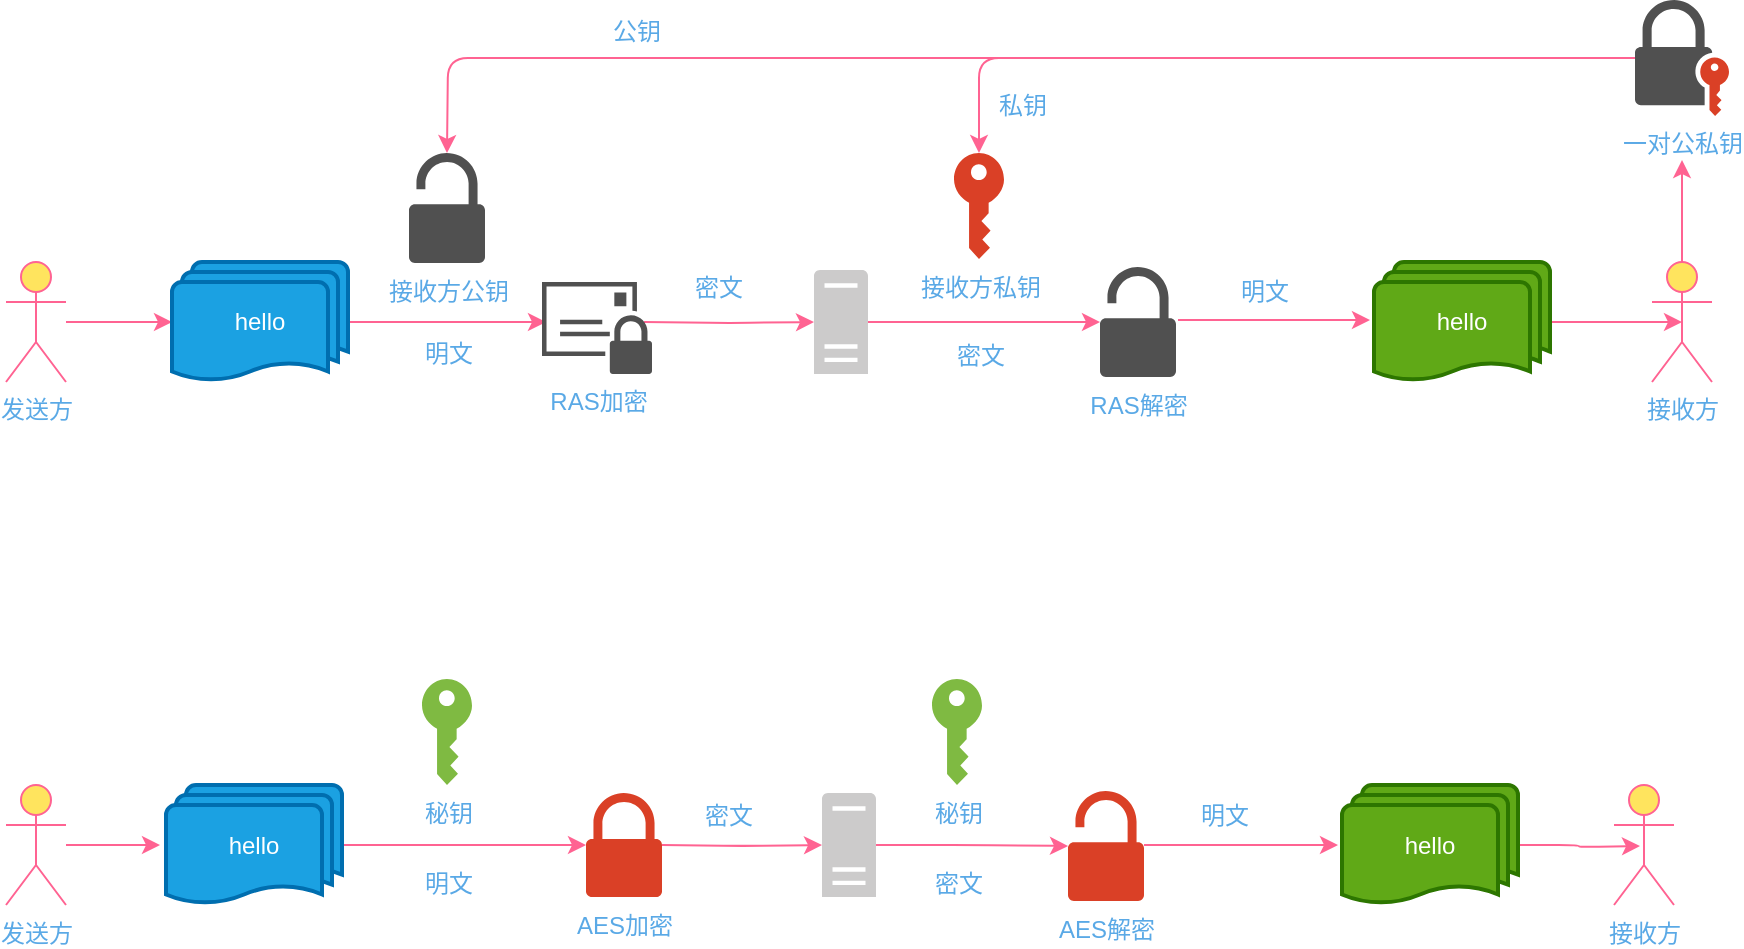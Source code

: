 <mxfile>
    <diagram id="boIPRINJ2YQL5eu0XOoe" name="第 1 页">
        <mxGraphModel dx="1008" dy="606" grid="0" gridSize="10" guides="1" tooltips="1" connect="1" arrows="1" fold="1" page="0" pageScale="1" pageWidth="827" pageHeight="1169" background="#ffffff" math="0" shadow="0">
            <root>
                <mxCell id="0"/>
                <mxCell id="1" parent="0"/>
                <mxCell id="4" value="" style="edgeStyle=orthogonalEdgeStyle;curved=0;rounded=1;sketch=0;orthogonalLoop=1;jettySize=auto;html=1;strokeColor=#FF6392;fillColor=#FFE45E;entryX=0;entryY=0.5;entryDx=0;entryDy=0;entryPerimeter=0;fontColor=#5AA9E6;" parent="1" source="2" target="8" edge="1">
                    <mxGeometry relative="1" as="geometry">
                        <mxPoint x="408" y="249" as="targetPoint"/>
                        <Array as="points"/>
                    </mxGeometry>
                </mxCell>
                <mxCell id="2" value="发送方" style="shape=umlActor;verticalLabelPosition=bottom;verticalAlign=top;html=1;fillColor=#FFE45E;strokeColor=#FF6392;fontColor=#5AA9E6;" parent="1" vertex="1">
                    <mxGeometry x="47" y="229" width="30" height="60" as="geometry"/>
                </mxCell>
                <mxCell id="101" style="edgeStyle=orthogonalEdgeStyle;curved=0;rounded=1;sketch=0;orthogonalLoop=1;jettySize=auto;html=1;strokeColor=#FF6392;fillColor=#FFE45E;fontColor=#5AA9E6;" edge="1" parent="1" source="3">
                    <mxGeometry relative="1" as="geometry">
                        <mxPoint x="885" y="178" as="targetPoint"/>
                    </mxGeometry>
                </mxCell>
                <mxCell id="3" value="接收方" style="shape=umlActor;verticalLabelPosition=bottom;verticalAlign=top;html=1;fillColor=#FFE45E;strokeColor=#FF6392;fontColor=#5AA9E6;" parent="1" vertex="1">
                    <mxGeometry x="870" y="229" width="30" height="60" as="geometry"/>
                </mxCell>
                <mxCell id="10" style="edgeStyle=orthogonalEdgeStyle;curved=0;rounded=1;sketch=0;orthogonalLoop=1;jettySize=auto;html=1;exitX=1;exitY=0.5;exitDx=0;exitDy=0;exitPerimeter=0;strokeColor=#FF6392;fillColor=#FFE45E;fontColor=#5AA9E6;" parent="1" source="8" edge="1">
                    <mxGeometry relative="1" as="geometry">
                        <mxPoint x="317" y="259" as="targetPoint"/>
                    </mxGeometry>
                </mxCell>
                <mxCell id="8" value="hello" style="strokeWidth=2;html=1;shape=mxgraph.flowchart.multi-document;whiteSpace=wrap;rounded=0;sketch=0;fillColor=#1ba1e2;strokeColor=#006EAF;fontColor=#FFFFFF;" parent="1" vertex="1">
                    <mxGeometry x="130" y="229" width="88" height="60" as="geometry"/>
                </mxCell>
                <mxCell id="19" style="edgeStyle=orthogonalEdgeStyle;curved=0;rounded=1;sketch=0;orthogonalLoop=1;jettySize=auto;html=1;strokeColor=#FF6392;fillColor=#FFE45E;fontColor=#5AA9E6;" parent="1" source="18" target="113" edge="1">
                    <mxGeometry relative="1" as="geometry">
                        <mxPoint x="579" y="264" as="targetPoint"/>
                        <Array as="points"/>
                    </mxGeometry>
                </mxCell>
                <mxCell id="18" value="" style="pointerEvents=1;shadow=0;dashed=0;html=1;labelPosition=center;verticalLabelPosition=bottom;verticalAlign=top;outlineConnect=0;align=center;shape=mxgraph.office.servers.server_generic;fillColor=#CCCBCB;rounded=0;sketch=0;strokeColor=none;fontColor=#5AA9E6;" parent="1" vertex="1">
                    <mxGeometry x="451" y="233" width="27" height="52" as="geometry"/>
                </mxCell>
                <mxCell id="24" value="接收方私钥" style="pointerEvents=1;shadow=0;dashed=0;html=1;strokeColor=none;labelPosition=center;verticalLabelPosition=bottom;verticalAlign=top;outlineConnect=0;align=center;shape=mxgraph.office.security.key_permissions;fillColor=#DA4026;rounded=0;sketch=0;fontColor=#5AA9E6;" parent="1" vertex="1">
                    <mxGeometry x="521" y="174.5" width="25" height="53" as="geometry"/>
                </mxCell>
                <mxCell id="28" style="edgeStyle=orthogonalEdgeStyle;curved=0;rounded=1;sketch=0;orthogonalLoop=1;jettySize=auto;html=1;entryX=0.5;entryY=0.5;entryDx=0;entryDy=0;entryPerimeter=0;strokeColor=#FF6392;fillColor=#FFE45E;fontColor=#5AA9E6;" parent="1" source="26" target="3" edge="1">
                    <mxGeometry relative="1" as="geometry"/>
                </mxCell>
                <mxCell id="26" value="hello" style="strokeWidth=2;html=1;shape=mxgraph.flowchart.multi-document;whiteSpace=wrap;rounded=0;sketch=0;fillColor=#60a917;strokeColor=#2D7600;fontColor=#FFFFFF;" parent="1" vertex="1">
                    <mxGeometry x="731" y="229" width="88" height="60" as="geometry"/>
                </mxCell>
                <mxCell id="89" style="edgeStyle=orthogonalEdgeStyle;curved=0;rounded=1;sketch=0;orthogonalLoop=1;jettySize=auto;html=1;strokeColor=#FF6392;fillColor=#FFE45E;fontColor=#5AA9E6;" edge="1" parent="1">
                    <mxGeometry relative="1" as="geometry">
                        <mxPoint x="729" y="258" as="targetPoint"/>
                        <mxPoint x="633" y="258" as="sourcePoint"/>
                        <Array as="points">
                            <mxPoint x="729" y="258"/>
                        </Array>
                    </mxGeometry>
                </mxCell>
                <mxCell id="86" style="edgeStyle=orthogonalEdgeStyle;curved=0;rounded=1;sketch=0;orthogonalLoop=1;jettySize=auto;html=1;strokeColor=#FF6392;fillColor=#FFE45E;fontColor=#5AA9E6;" parent="1" target="18" edge="1">
                    <mxGeometry relative="1" as="geometry">
                        <mxPoint x="366" y="259" as="sourcePoint"/>
                    </mxGeometry>
                </mxCell>
                <mxCell id="40" style="edgeStyle=orthogonalEdgeStyle;curved=0;rounded=1;sketch=0;orthogonalLoop=1;jettySize=auto;html=1;strokeColor=#FF6392;fillColor=#FFE45E;fontColor=#5AA9E6;" parent="1" source="39" edge="1">
                    <mxGeometry relative="1" as="geometry">
                        <mxPoint x="124" y="520.5" as="targetPoint"/>
                    </mxGeometry>
                </mxCell>
                <mxCell id="39" value="发送方" style="shape=umlActor;verticalLabelPosition=bottom;verticalAlign=top;html=1;fillColor=#FFE45E;strokeColor=#FF6392;fontColor=#5AA9E6;" parent="1" vertex="1">
                    <mxGeometry x="47" y="490.5" width="30" height="60" as="geometry"/>
                </mxCell>
                <mxCell id="91" style="edgeStyle=orthogonalEdgeStyle;curved=0;rounded=1;sketch=0;orthogonalLoop=1;jettySize=auto;html=1;strokeColor=#FF6392;fillColor=#FFE45E;fontColor=#5AA9E6;" edge="1" parent="1" source="44">
                    <mxGeometry relative="1" as="geometry">
                        <mxPoint x="337" y="520.5" as="targetPoint"/>
                    </mxGeometry>
                </mxCell>
                <mxCell id="44" value="hello" style="strokeWidth=2;html=1;shape=mxgraph.flowchart.multi-document;whiteSpace=wrap;rounded=0;sketch=0;fillColor=#1ba1e2;strokeColor=#006EAF;fontColor=#FFFFFF;" parent="1" vertex="1">
                    <mxGeometry x="127" y="490.5" width="88" height="60" as="geometry"/>
                </mxCell>
                <mxCell id="48" style="edgeStyle=orthogonalEdgeStyle;curved=0;rounded=1;sketch=0;orthogonalLoop=1;jettySize=auto;html=1;strokeColor=#FF6392;fillColor=#FFE45E;fontColor=#5AA9E6;" parent="1" edge="1" target="49">
                    <mxGeometry relative="1" as="geometry">
                        <mxPoint x="429" y="515.5" as="targetPoint"/>
                        <mxPoint x="375" y="520.5" as="sourcePoint"/>
                    </mxGeometry>
                </mxCell>
                <mxCell id="94" style="edgeStyle=orthogonalEdgeStyle;curved=0;rounded=1;sketch=0;orthogonalLoop=1;jettySize=auto;html=1;strokeColor=#FF6392;fillColor=#FFE45E;fontColor=#5AA9E6;" edge="1" parent="1" source="49" target="51">
                    <mxGeometry relative="1" as="geometry"/>
                </mxCell>
                <mxCell id="49" value="" style="pointerEvents=1;shadow=0;dashed=0;html=1;labelPosition=center;verticalLabelPosition=bottom;verticalAlign=top;outlineConnect=0;align=center;shape=mxgraph.office.servers.server_generic;fillColor=#CCCBCB;rounded=0;sketch=0;strokeColor=none;fontColor=#5AA9E6;" parent="1" vertex="1">
                    <mxGeometry x="455" y="494.5" width="27" height="52" as="geometry"/>
                </mxCell>
                <mxCell id="53" style="edgeStyle=orthogonalEdgeStyle;curved=0;rounded=1;sketch=0;orthogonalLoop=1;jettySize=auto;html=1;strokeColor=#FF6392;fillColor=#FFE45E;fontColor=#5AA9E6;" parent="1" source="51" edge="1">
                    <mxGeometry relative="1" as="geometry">
                        <mxPoint x="713" y="520.5" as="targetPoint"/>
                    </mxGeometry>
                </mxCell>
                <mxCell id="51" value="AES解密" style="pointerEvents=1;shadow=0;dashed=0;html=1;strokeColor=none;labelPosition=center;verticalLabelPosition=bottom;verticalAlign=top;outlineConnect=0;align=center;shape=mxgraph.office.security.lock_unprotected;fillColor=#DA4026;rounded=0;sketch=0;fontColor=#5AA9E6;" parent="1" vertex="1">
                    <mxGeometry x="578" y="493.5" width="38" height="55" as="geometry"/>
                </mxCell>
                <mxCell id="55" style="edgeStyle=orthogonalEdgeStyle;curved=0;rounded=1;sketch=0;orthogonalLoop=1;jettySize=auto;html=1;strokeColor=#FF6392;fillColor=#FFE45E;fontColor=#5AA9E6;" parent="1" source="54" edge="1">
                    <mxGeometry relative="1" as="geometry">
                        <mxPoint x="864" y="521" as="targetPoint"/>
                    </mxGeometry>
                </mxCell>
                <mxCell id="54" value="hello" style="strokeWidth=2;html=1;shape=mxgraph.flowchart.multi-document;whiteSpace=wrap;rounded=0;sketch=0;fillColor=#60a917;strokeColor=#2D7600;fontColor=#FFFFFF;" parent="1" vertex="1">
                    <mxGeometry x="715" y="490.5" width="88" height="60" as="geometry"/>
                </mxCell>
                <mxCell id="56" value="接收方" style="shape=umlActor;verticalLabelPosition=bottom;verticalAlign=top;html=1;fillColor=#FFE45E;strokeColor=#FF6392;fontColor=#5AA9E6;" parent="1" vertex="1">
                    <mxGeometry x="851" y="490.5" width="30" height="60" as="geometry"/>
                </mxCell>
                <mxCell id="57" value="秘钥" style="pointerEvents=1;shadow=0;dashed=0;html=1;strokeColor=none;labelPosition=center;verticalLabelPosition=bottom;verticalAlign=top;outlineConnect=0;align=center;shape=mxgraph.office.security.key_permissions;fillColor=#7FBA42;rounded=0;labelBackgroundColor=none;sketch=0;fontColor=#5AA9E6;" parent="1" vertex="1">
                    <mxGeometry x="255" y="437.5" width="25" height="53" as="geometry"/>
                </mxCell>
                <mxCell id="70" value="秘钥" style="pointerEvents=1;shadow=0;dashed=0;html=1;strokeColor=none;labelPosition=center;verticalLabelPosition=bottom;verticalAlign=top;outlineConnect=0;align=center;shape=mxgraph.office.security.key_permissions;fillColor=#7FBA42;rounded=0;labelBackgroundColor=none;sketch=0;fontColor=#5AA9E6;" parent="1" vertex="1">
                    <mxGeometry x="510" y="437.5" width="25" height="53" as="geometry"/>
                </mxCell>
                <mxCell id="72" value="明文" style="text;html=1;align=center;verticalAlign=middle;resizable=0;points=[];autosize=1;fontColor=#5AA9E6;" parent="1" vertex="1">
                    <mxGeometry x="250.5" y="530.5" width="34" height="18" as="geometry"/>
                </mxCell>
                <mxCell id="74" value="密文" style="text;html=1;align=center;verticalAlign=middle;resizable=0;points=[];autosize=1;fontColor=#5AA9E6;" parent="1" vertex="1">
                    <mxGeometry x="391" y="497" width="34" height="18" as="geometry"/>
                </mxCell>
                <mxCell id="75" value="密文" style="text;html=1;align=center;verticalAlign=middle;resizable=0;points=[];autosize=1;fontColor=#5AA9E6;" parent="1" vertex="1">
                    <mxGeometry x="505.5" y="530.5" width="34" height="18" as="geometry"/>
                </mxCell>
                <mxCell id="76" value="明文" style="text;html=1;align=center;verticalAlign=middle;resizable=0;points=[];autosize=1;fontColor=#5AA9E6;" parent="1" vertex="1">
                    <mxGeometry x="639" y="497" width="34" height="18" as="geometry"/>
                </mxCell>
                <mxCell id="79" value="明文" style="text;html=1;align=center;verticalAlign=middle;resizable=0;points=[];autosize=1;fontColor=#5AA9E6;" parent="1" vertex="1">
                    <mxGeometry x="250.5" y="265.5" width="34" height="18" as="geometry"/>
                </mxCell>
                <mxCell id="80" value="密文" style="text;html=1;align=center;verticalAlign=middle;resizable=0;points=[];autosize=1;fontColor=#5AA9E6;" parent="1" vertex="1">
                    <mxGeometry x="386" y="233" width="34" height="18" as="geometry"/>
                </mxCell>
                <mxCell id="81" value="密文" style="text;html=1;align=center;verticalAlign=middle;resizable=0;points=[];autosize=1;fontColor=#5AA9E6;" parent="1" vertex="1">
                    <mxGeometry x="516.5" y="267" width="34" height="18" as="geometry"/>
                </mxCell>
                <mxCell id="82" value="明文" style="text;html=1;align=center;verticalAlign=middle;resizable=0;points=[];autosize=1;fontColor=#5AA9E6;" parent="1" vertex="1">
                    <mxGeometry x="659" y="235" width="34" height="18" as="geometry"/>
                </mxCell>
                <mxCell id="104" style="edgeStyle=orthogonalEdgeStyle;curved=0;rounded=1;sketch=0;orthogonalLoop=1;jettySize=auto;html=1;strokeColor=#FF6392;fillColor=#FFE45E;fontColor=#5AA9E6;" edge="1" parent="1" source="99">
                    <mxGeometry relative="1" as="geometry">
                        <mxPoint x="267.5" y="174.5" as="targetPoint"/>
                    </mxGeometry>
                </mxCell>
                <mxCell id="105" style="edgeStyle=orthogonalEdgeStyle;curved=0;rounded=1;sketch=0;orthogonalLoop=1;jettySize=auto;html=1;strokeColor=#FF6392;fillColor=#FFE45E;fontColor=#5AA9E6;" edge="1" parent="1" source="99" target="24">
                    <mxGeometry relative="1" as="geometry"/>
                </mxCell>
                <mxCell id="99" value="一对公私钥" style="pointerEvents=1;shadow=0;dashed=0;html=1;strokeColor=none;fillColor=#505050;labelPosition=center;verticalLabelPosition=bottom;verticalAlign=top;outlineConnect=0;align=center;shape=mxgraph.office.security.lock_with_key_security_orange;rounded=0;labelBackgroundColor=none;sketch=0;fontColor=#5AA9E6;" vertex="1" parent="1">
                    <mxGeometry x="861.5" y="98" width="47" height="58" as="geometry"/>
                </mxCell>
                <mxCell id="107" value="公钥" style="text;html=1;align=center;verticalAlign=middle;resizable=0;points=[];autosize=1;fontColor=#5AA9E6;" vertex="1" parent="1">
                    <mxGeometry x="345" y="105" width="34" height="18" as="geometry"/>
                </mxCell>
                <mxCell id="108" value="私钥" style="text;html=1;align=center;verticalAlign=middle;resizable=0;points=[];autosize=1;fontColor=#5AA9E6;" vertex="1" parent="1">
                    <mxGeometry x="538" y="142" width="34" height="18" as="geometry"/>
                </mxCell>
                <mxCell id="110" value="&lt;font&gt;RAS加密&lt;/font&gt;" style="pointerEvents=1;shadow=0;dashed=0;html=1;strokeColor=none;fillColor=#505050;labelPosition=center;verticalLabelPosition=bottom;verticalAlign=top;outlineConnect=0;align=center;shape=mxgraph.office.security.secure_messaging;rounded=0;labelBackgroundColor=none;sketch=0;fontColor=#5AA9E6;" vertex="1" parent="1">
                    <mxGeometry x="315" y="239" width="55" height="46" as="geometry"/>
                </mxCell>
                <mxCell id="112" value="&lt;span style=&quot;color: rgb(90 , 169 , 230)&quot;&gt;接收方公钥&lt;/span&gt;" style="pointerEvents=1;shadow=0;dashed=0;html=1;strokeColor=none;fillColor=#505050;labelPosition=center;verticalLabelPosition=bottom;verticalAlign=top;outlineConnect=0;align=center;shape=mxgraph.office.security.lock_unprotected;rounded=0;labelBackgroundColor=none;sketch=0;fontColor=#FFFFFF;" vertex="1" parent="1">
                    <mxGeometry x="248.5" y="174.5" width="38" height="55" as="geometry"/>
                </mxCell>
                <mxCell id="113" value="&lt;span style=&quot;color: rgb(90 , 169 , 230)&quot;&gt;RAS解密&lt;/span&gt;" style="pointerEvents=1;shadow=0;dashed=0;html=1;strokeColor=none;fillColor=#505050;labelPosition=center;verticalLabelPosition=bottom;verticalAlign=top;outlineConnect=0;align=center;shape=mxgraph.office.security.lock_unprotected;rounded=0;labelBackgroundColor=none;sketch=0;fontColor=#FFFFFF;" vertex="1" parent="1">
                    <mxGeometry x="594" y="231.5" width="38" height="55" as="geometry"/>
                </mxCell>
                <mxCell id="115" value="&lt;span style=&quot;color: rgb(90 , 169 , 230)&quot;&gt;AES加密&lt;/span&gt;" style="pointerEvents=1;shadow=0;dashed=0;html=1;strokeColor=none;labelPosition=center;verticalLabelPosition=bottom;verticalAlign=top;outlineConnect=0;align=center;shape=mxgraph.office.security.lock_protected;fillColor=#DA4026;rounded=0;labelBackgroundColor=none;sketch=0;fontColor=#FFFFFF;" vertex="1" parent="1">
                    <mxGeometry x="337" y="494.5" width="38" height="52" as="geometry"/>
                </mxCell>
            </root>
        </mxGraphModel>
    </diagram>
</mxfile>